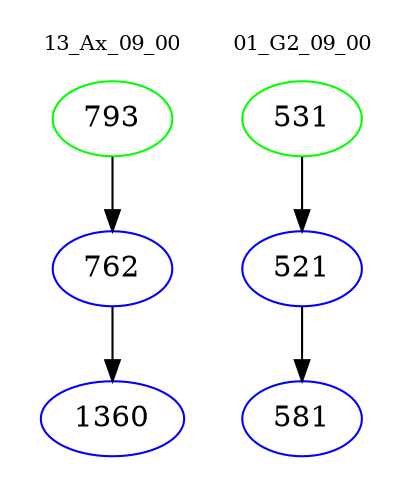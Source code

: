digraph{
subgraph cluster_0 {
color = white
label = "13_Ax_09_00";
fontsize=10;
T0_793 [label="793", color="green"]
T0_793 -> T0_762 [color="black"]
T0_762 [label="762", color="blue"]
T0_762 -> T0_1360 [color="black"]
T0_1360 [label="1360", color="blue"]
}
subgraph cluster_1 {
color = white
label = "01_G2_09_00";
fontsize=10;
T1_531 [label="531", color="green"]
T1_531 -> T1_521 [color="black"]
T1_521 [label="521", color="blue"]
T1_521 -> T1_581 [color="black"]
T1_581 [label="581", color="blue"]
}
}
